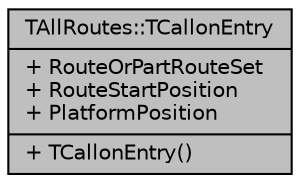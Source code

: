 digraph "TAllRoutes::TCallonEntry"
{
 // INTERACTIVE_SVG=YES
 // LATEX_PDF_SIZE
  edge [fontname="Helvetica",fontsize="10",labelfontname="Helvetica",labelfontsize="10"];
  node [fontname="Helvetica",fontsize="10",shape=record];
  Node1 [label="{TAllRoutes::TCallonEntry\n|+ RouteOrPartRouteSet\l+ RouteStartPosition\l+ PlatformPosition\l|+ TCallonEntry()\l}",height=0.2,width=0.4,color="black", fillcolor="grey75", style="filled", fontcolor="black",tooltip="Used to store relevant values when a call-on found, ready for plotting an unrestricted route."];
}
